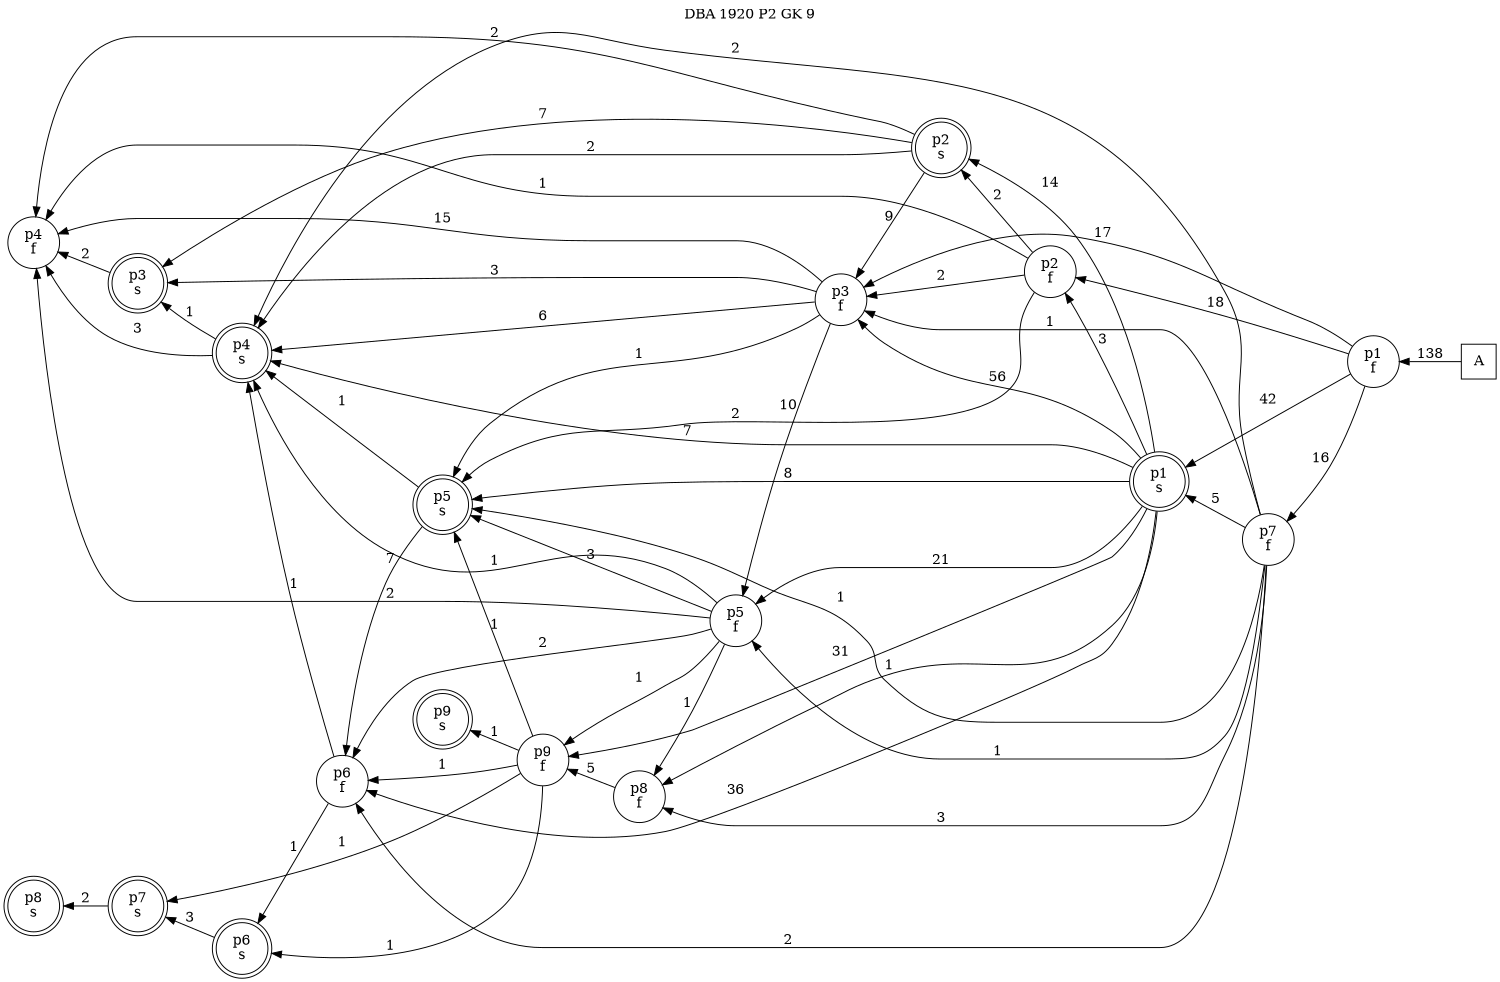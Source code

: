 digraph DBA_1920_P2_GK_9_GOOD {
labelloc="tl"
label= " DBA 1920 P2 GK 9 "
rankdir="RL";
graph [ size=" 10 , 10 !"]

"A" [shape="square" label="A"]
"p1_f" [shape="circle" label="p1
f"]
"p2_f" [shape="circle" label="p2
f"]
"p1_s" [shape="doublecircle" label="p1
s"]
"p2_s" [shape="doublecircle" label="p2
s"]
"p3_f" [shape="circle" label="p3
f"]
"p4_f" [shape="circle" label="p4
f"]
"p5_f" [shape="circle" label="p5
f"]
"p4_s" [shape="doublecircle" label="p4
s"]
"p3_s" [shape="doublecircle" label="p3
s"]
"p6_f" [shape="circle" label="p6
f"]
"p7_f" [shape="circle" label="p7
f"]
"p8_f" [shape="circle" label="p8
f"]
"p9_f" [shape="circle" label="p9
f"]
"p5_s" [shape="doublecircle" label="p5
s"]
"p6_s" [shape="doublecircle" label="p6
s"]
"p7_s" [shape="doublecircle" label="p7
s"]
"p8_s" [shape="doublecircle" label="p8
s"]
"p9_s" [shape="doublecircle" label="p9
s"]
"A" -> "p1_f" [ label=138]
"p1_f" -> "p2_f" [ label=18]
"p1_f" -> "p1_s" [ label=42]
"p1_f" -> "p3_f" [ label=17]
"p1_f" -> "p7_f" [ label=16]
"p2_f" -> "p2_s" [ label=2]
"p2_f" -> "p3_f" [ label=2]
"p2_f" -> "p4_f" [ label=1]
"p2_f" -> "p5_s" [ label=2]
"p1_s" -> "p2_f" [ label=3]
"p1_s" -> "p2_s" [ label=14]
"p1_s" -> "p3_f" [ label=56]
"p1_s" -> "p5_f" [ label=21]
"p1_s" -> "p4_s" [ label=7]
"p1_s" -> "p6_f" [ label=36]
"p1_s" -> "p8_f" [ label=1]
"p1_s" -> "p9_f" [ label=31]
"p1_s" -> "p5_s" [ label=8]
"p2_s" -> "p3_f" [ label=9]
"p2_s" -> "p4_f" [ label=2]
"p2_s" -> "p4_s" [ label=2]
"p2_s" -> "p3_s" [ label=7]
"p3_f" -> "p4_f" [ label=15]
"p3_f" -> "p5_f" [ label=10]
"p3_f" -> "p4_s" [ label=6]
"p3_f" -> "p3_s" [ label=3]
"p3_f" -> "p5_s" [ label=1]
"p5_f" -> "p4_f" [ label=2]
"p5_f" -> "p4_s" [ label=1]
"p5_f" -> "p6_f" [ label=2]
"p5_f" -> "p8_f" [ label=1]
"p5_f" -> "p9_f" [ label=1]
"p5_f" -> "p5_s" [ label=3]
"p4_s" -> "p4_f" [ label=3]
"p4_s" -> "p3_s" [ label=1]
"p3_s" -> "p4_f" [ label=2]
"p6_f" -> "p4_s" [ label=1]
"p6_f" -> "p6_s" [ label=1]
"p7_f" -> "p1_s" [ label=5]
"p7_f" -> "p3_f" [ label=1]
"p7_f" -> "p5_f" [ label=1]
"p7_f" -> "p4_s" [ label=2]
"p7_f" -> "p6_f" [ label=2]
"p7_f" -> "p8_f" [ label=3]
"p7_f" -> "p5_s" [ label=1]
"p8_f" -> "p9_f" [ label=5]
"p9_f" -> "p6_f" [ label=1]
"p9_f" -> "p5_s" [ label=1]
"p9_f" -> "p6_s" [ label=1]
"p9_f" -> "p7_s" [ label=1]
"p9_f" -> "p9_s" [ label=1]
"p5_s" -> "p4_s" [ label=1]
"p5_s" -> "p6_f" [ label=7]
"p6_s" -> "p7_s" [ label=3]
"p7_s" -> "p8_s" [ label=2]
}

